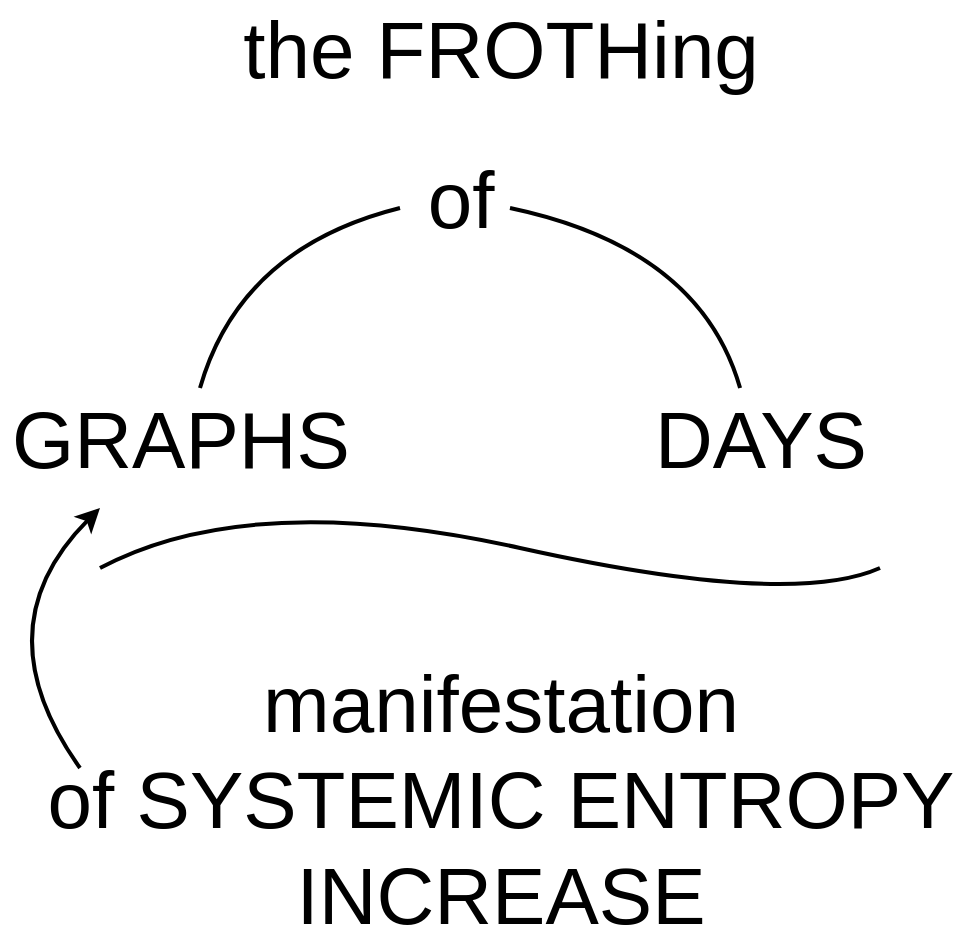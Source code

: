<mxfile version="17.5.0" type="github">
  <diagram id="lTsUQgR4cIba_rjhQ_tg" name="Page-1">
    <mxGraphModel dx="631" dy="739" grid="1" gridSize="10" guides="1" tooltips="1" connect="1" arrows="1" fold="1" page="1" pageScale="1" pageWidth="850" pageHeight="1100" math="0" shadow="0">
      <root>
        <mxCell id="0" />
        <mxCell id="1" parent="0" />
        <mxCell id="a5ImiisAFVRp02IqHtSF-1" value="&lt;font style=&quot;font-size: 40px&quot;&gt;the FROTHing&lt;/font&gt;" style="text;html=1;align=center;verticalAlign=middle;resizable=0;points=[];autosize=1;strokeColor=none;fillColor=none;" vertex="1" parent="1">
          <mxGeometry x="165" y="225" width="270" height="30" as="geometry" />
        </mxCell>
        <mxCell id="a5ImiisAFVRp02IqHtSF-2" value="of" style="text;html=1;align=center;verticalAlign=middle;resizable=0;points=[];autosize=1;strokeColor=none;fillColor=none;fontSize=40;" vertex="1" parent="1">
          <mxGeometry x="255" y="290" width="50" height="50" as="geometry" />
        </mxCell>
        <mxCell id="a5ImiisAFVRp02IqHtSF-3" value="GRAPHS" style="text;html=1;align=center;verticalAlign=middle;resizable=0;points=[];autosize=1;strokeColor=none;fillColor=none;fontSize=40;" vertex="1" parent="1">
          <mxGeometry x="50" y="410" width="180" height="50" as="geometry" />
        </mxCell>
        <mxCell id="a5ImiisAFVRp02IqHtSF-4" value="DAYS" style="text;html=1;align=center;verticalAlign=middle;resizable=0;points=[];autosize=1;strokeColor=none;fillColor=none;fontSize=40;" vertex="1" parent="1">
          <mxGeometry x="370" y="410" width="120" height="50" as="geometry" />
        </mxCell>
        <mxCell id="a5ImiisAFVRp02IqHtSF-5" value="manifestation&lt;br&gt;of SYSTEMIC ENTROPY&lt;br&gt;INCREASE" style="text;html=1;align=center;verticalAlign=middle;resizable=0;points=[];autosize=1;strokeColor=none;fillColor=none;fontSize=40;" vertex="1" parent="1">
          <mxGeometry x="65" y="540" width="470" height="150" as="geometry" />
        </mxCell>
        <mxCell id="a5ImiisAFVRp02IqHtSF-7" value="" style="endArrow=none;html=1;fontSize=40;strokeWidth=2;curved=1;" edge="1" parent="1">
          <mxGeometry width="50" height="50" relative="1" as="geometry">
            <mxPoint x="150" y="410" as="sourcePoint" />
            <mxPoint x="250" y="320" as="targetPoint" />
            <Array as="points">
              <mxPoint x="170" y="340" />
            </Array>
          </mxGeometry>
        </mxCell>
        <mxCell id="a5ImiisAFVRp02IqHtSF-8" value="" style="endArrow=none;html=1;fontSize=40;strokeWidth=2;curved=1;exitX=0.417;exitY=0;exitDx=0;exitDy=0;exitPerimeter=0;" edge="1" parent="1" source="a5ImiisAFVRp02IqHtSF-4">
          <mxGeometry width="50" height="50" relative="1" as="geometry">
            <mxPoint x="355" y="370" as="sourcePoint" />
            <mxPoint x="305" y="320" as="targetPoint" />
            <Array as="points">
              <mxPoint x="400" y="340" />
            </Array>
          </mxGeometry>
        </mxCell>
        <mxCell id="a5ImiisAFVRp02IqHtSF-9" value="" style="endArrow=none;html=1;fontSize=40;strokeWidth=2;curved=1;" edge="1" parent="1">
          <mxGeometry width="50" height="50" relative="1" as="geometry">
            <mxPoint x="100" y="500" as="sourcePoint" />
            <mxPoint x="490" y="500" as="targetPoint" />
            <Array as="points">
              <mxPoint x="175" y="460" />
              <mxPoint x="445" y="520" />
            </Array>
          </mxGeometry>
        </mxCell>
        <mxCell id="a5ImiisAFVRp02IqHtSF-11" value="" style="endArrow=classic;html=1;fontSize=40;strokeWidth=2;curved=1;" edge="1" parent="1">
          <mxGeometry width="50" height="50" relative="1" as="geometry">
            <mxPoint x="90" y="600" as="sourcePoint" />
            <mxPoint x="100" y="470" as="targetPoint" />
            <Array as="points">
              <mxPoint x="40" y="530" />
            </Array>
          </mxGeometry>
        </mxCell>
      </root>
    </mxGraphModel>
  </diagram>
</mxfile>
